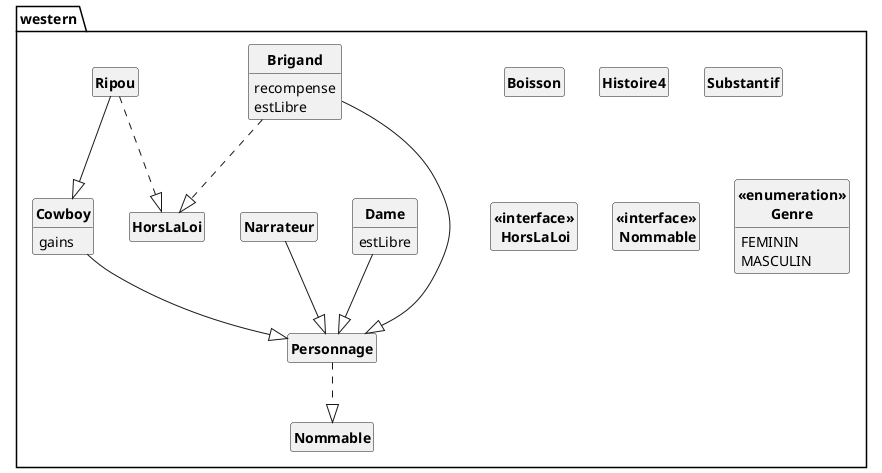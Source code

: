 @startuml

skinparam style strictuml
skinparam classAttributeIconSize 0
skinparam classFontStyle Bold
hide empty members

Package "western" {
class Boisson
{
}

class Brigand
{
recompense
estLibre
}
Brigand --|> Personnage
Brigand ..|> HorsLaLoi

class Cowboy
{
gains
}
Cowboy --|> Personnage

class Dame
{
estLibre
}
Dame --|> Personnage

class Histoire4
{
}

class Narrateur
{
}
Narrateur --|> Personnage

class Personnage
{
}
Personnage ..|> Nommable

class Ripou
{
}
Ripou --|> Cowboy
Ripou ..|> HorsLaLoi

class Substantif
{
}

class "<<interface>>\n HorsLaLoi"
class "<<interface>>\n Nommable"
class "<<enumeration>>\nGenre"
{
FEMININ
MASCULIN
}

}

@enduml

